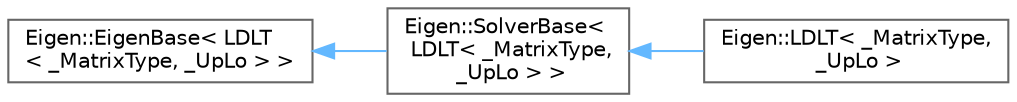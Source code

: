 digraph "Graphical Class Hierarchy"
{
 // LATEX_PDF_SIZE
  bgcolor="transparent";
  edge [fontname=Helvetica,fontsize=10,labelfontname=Helvetica,labelfontsize=10];
  node [fontname=Helvetica,fontsize=10,shape=box,height=0.2,width=0.4];
  rankdir="LR";
  Node0 [id="Node000000",label="Eigen::EigenBase\< LDLT\l\< _MatrixType, _UpLo \> \>",height=0.2,width=0.4,color="grey40", fillcolor="white", style="filled",URL="$structEigen_1_1EigenBase.html",tooltip=" "];
  Node0 -> Node1 [id="edge500_Node000000_Node000001",dir="back",color="steelblue1",style="solid",tooltip=" "];
  Node1 [id="Node000001",label="Eigen::SolverBase\<\l LDLT\< _MatrixType,\l _UpLo \> \>",height=0.2,width=0.4,color="grey40", fillcolor="white", style="filled",URL="$classEigen_1_1SolverBase.html",tooltip=" "];
  Node1 -> Node2 [id="edge501_Node000001_Node000002",dir="back",color="steelblue1",style="solid",tooltip=" "];
  Node2 [id="Node000002",label="Eigen::LDLT\< _MatrixType,\l _UpLo \>",height=0.2,width=0.4,color="grey40", fillcolor="white", style="filled",URL="$classEigen_1_1LDLT.html",tooltip="Robust Cholesky decomposition of a matrix with pivoting."];
}
